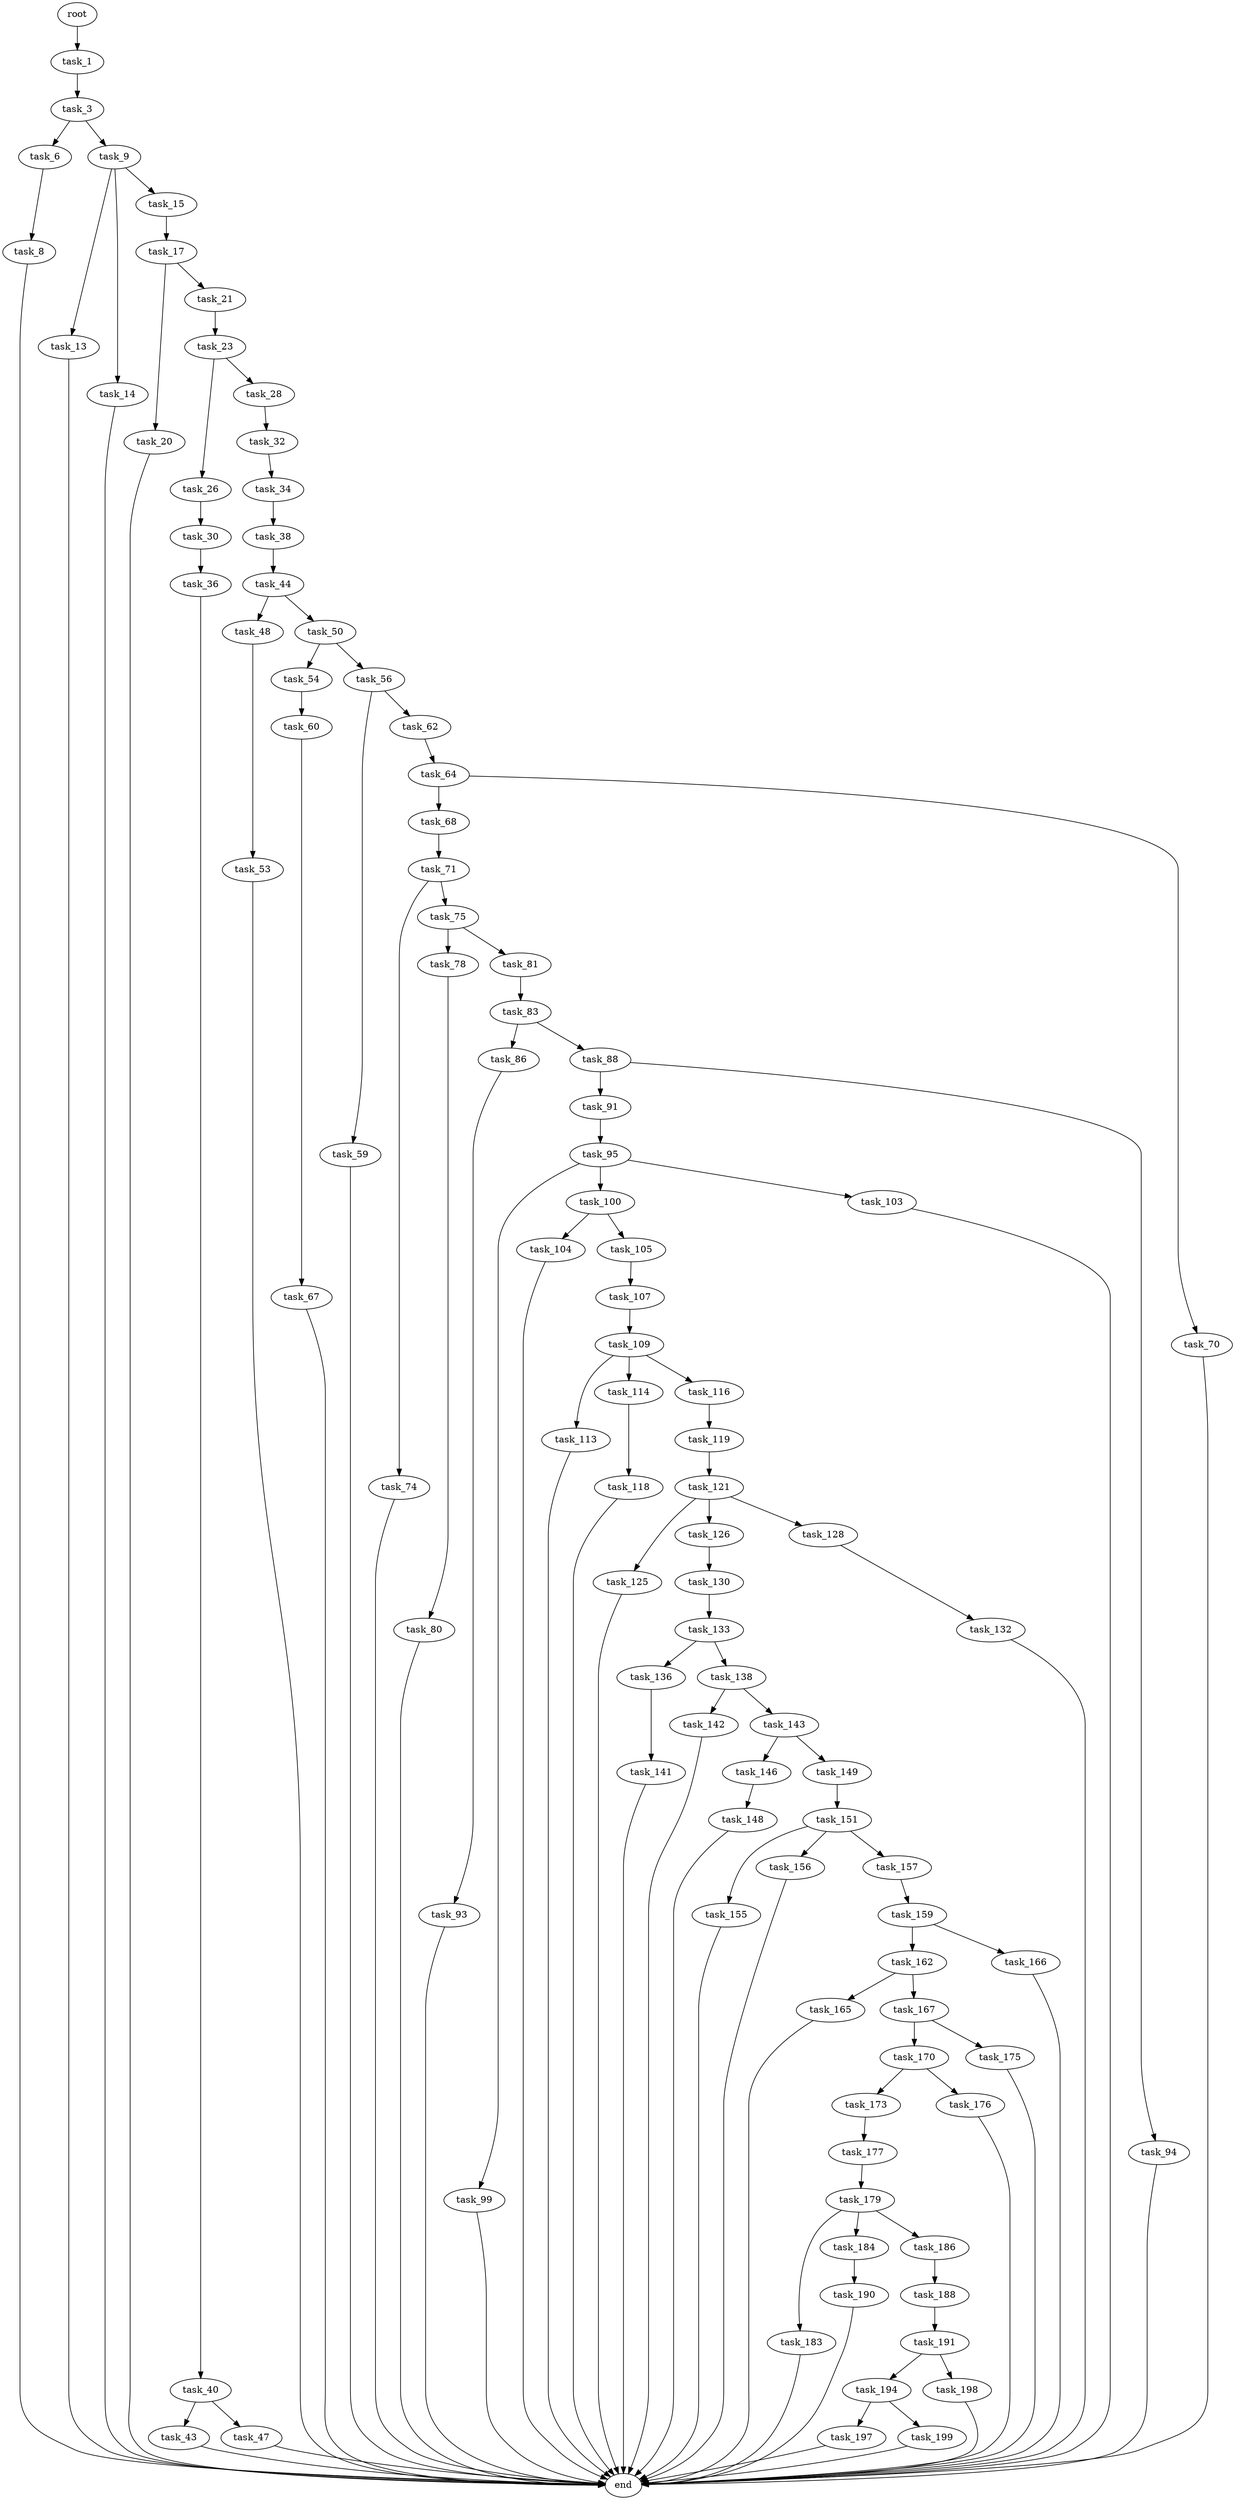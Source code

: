digraph G {
  root [size="0.000000"];
  task_1 [size="857499566297.000000"];
  task_3 [size="549755813888.000000"];
  task_6 [size="2841133947.000000"];
  task_8 [size="343594790257.000000"];
  task_9 [size="33823288563.000000"];
  task_13 [size="25914648379.000000"];
  task_14 [size="572027586839.000000"];
  task_15 [size="1430161885349.000000"];
  task_17 [size="368293445632.000000"];
  task_20 [size="28991029248.000000"];
  task_21 [size="8589934592.000000"];
  task_23 [size="159813447173.000000"];
  task_26 [size="246216361310.000000"];
  task_28 [size="13450084853.000000"];
  task_30 [size="413256766565.000000"];
  task_32 [size="438938156829.000000"];
  task_34 [size="782757789696.000000"];
  task_36 [size="33479558756.000000"];
  task_38 [size="1193290787.000000"];
  task_40 [size="368293445632.000000"];
  task_43 [size="782757789696.000000"];
  task_44 [size="19292919340.000000"];
  task_47 [size="543607181560.000000"];
  task_48 [size="549755813888.000000"];
  task_50 [size="549755813888.000000"];
  task_53 [size="134217728000.000000"];
  task_54 [size="28991029248.000000"];
  task_56 [size="437904840694.000000"];
  task_59 [size="15068012020.000000"];
  task_60 [size="782757789696.000000"];
  task_62 [size="231928233984.000000"];
  task_64 [size="26594965926.000000"];
  task_67 [size="134217728000.000000"];
  task_68 [size="368293445632.000000"];
  task_70 [size="153130277549.000000"];
  task_71 [size="87955170214.000000"];
  task_74 [size="10683916298.000000"];
  task_75 [size="130745830044.000000"];
  task_78 [size="439682833216.000000"];
  task_80 [size="58144401908.000000"];
  task_81 [size="317177689097.000000"];
  task_83 [size="2451823207.000000"];
  task_86 [size="8589934592.000000"];
  task_88 [size="216822847441.000000"];
  task_91 [size="134217728000.000000"];
  task_93 [size="60063190284.000000"];
  task_94 [size="659296371143.000000"];
  task_95 [size="232099431495.000000"];
  task_99 [size="1750322148.000000"];
  task_100 [size="549755813888.000000"];
  task_103 [size="782757789696.000000"];
  task_104 [size="318759637489.000000"];
  task_105 [size="17418167926.000000"];
  task_107 [size="8589934592.000000"];
  task_109 [size="28991029248.000000"];
  task_113 [size="231928233984.000000"];
  task_114 [size="3487808492.000000"];
  task_116 [size="400162881965.000000"];
  task_118 [size="304566659751.000000"];
  task_119 [size="2655948663.000000"];
  task_121 [size="28991029248.000000"];
  task_125 [size="23790287583.000000"];
  task_126 [size="695142190932.000000"];
  task_128 [size="558628899238.000000"];
  task_130 [size="2109838006.000000"];
  task_132 [size="1073741824000.000000"];
  task_133 [size="843122828177.000000"];
  task_136 [size="503213285645.000000"];
  task_138 [size="13762478152.000000"];
  task_141 [size="782757789696.000000"];
  task_142 [size="21017019591.000000"];
  task_143 [size="782757789696.000000"];
  task_146 [size="31471568819.000000"];
  task_148 [size="14031759993.000000"];
  task_149 [size="628497721.000000"];
  task_151 [size="12015813012.000000"];
  task_155 [size="368293445632.000000"];
  task_156 [size="39323135666.000000"];
  task_157 [size="305486682997.000000"];
  task_159 [size="16292783662.000000"];
  task_162 [size="368293445632.000000"];
  task_165 [size="14770910170.000000"];
  task_166 [size="8589934592.000000"];
  task_167 [size="368293445632.000000"];
  task_170 [size="68719476736.000000"];
  task_173 [size="8589934592.000000"];
  task_175 [size="4831794038.000000"];
  task_176 [size="1939734760.000000"];
  task_177 [size="170289689392.000000"];
  task_179 [size="134217728000.000000"];
  task_183 [size="17987105386.000000"];
  task_184 [size="134217728000.000000"];
  task_186 [size="134217728000.000000"];
  task_188 [size="23682455724.000000"];
  task_190 [size="19172552196.000000"];
  task_191 [size="1352337381.000000"];
  task_194 [size="12327351080.000000"];
  task_197 [size="6652850816.000000"];
  task_198 [size="231928233984.000000"];
  task_199 [size="3654025452.000000"];
  end [size="0.000000"];

  root -> task_1 [size="1.000000"];
  task_1 -> task_3 [size="536870912.000000"];
  task_3 -> task_6 [size="536870912.000000"];
  task_3 -> task_9 [size="536870912.000000"];
  task_6 -> task_8 [size="209715200.000000"];
  task_8 -> end [size="1.000000"];
  task_9 -> task_13 [size="33554432.000000"];
  task_9 -> task_14 [size="33554432.000000"];
  task_9 -> task_15 [size="33554432.000000"];
  task_13 -> end [size="1.000000"];
  task_14 -> end [size="1.000000"];
  task_15 -> task_17 [size="838860800.000000"];
  task_17 -> task_20 [size="411041792.000000"];
  task_17 -> task_21 [size="411041792.000000"];
  task_20 -> end [size="1.000000"];
  task_21 -> task_23 [size="33554432.000000"];
  task_23 -> task_26 [size="679477248.000000"];
  task_23 -> task_28 [size="679477248.000000"];
  task_26 -> task_30 [size="536870912.000000"];
  task_28 -> task_32 [size="536870912.000000"];
  task_30 -> task_36 [size="679477248.000000"];
  task_32 -> task_34 [size="411041792.000000"];
  task_34 -> task_38 [size="679477248.000000"];
  task_36 -> task_40 [size="838860800.000000"];
  task_38 -> task_44 [size="33554432.000000"];
  task_40 -> task_43 [size="411041792.000000"];
  task_40 -> task_47 [size="411041792.000000"];
  task_43 -> end [size="1.000000"];
  task_44 -> task_48 [size="301989888.000000"];
  task_44 -> task_50 [size="301989888.000000"];
  task_47 -> end [size="1.000000"];
  task_48 -> task_53 [size="536870912.000000"];
  task_50 -> task_54 [size="536870912.000000"];
  task_50 -> task_56 [size="536870912.000000"];
  task_53 -> end [size="1.000000"];
  task_54 -> task_60 [size="75497472.000000"];
  task_56 -> task_59 [size="411041792.000000"];
  task_56 -> task_62 [size="411041792.000000"];
  task_59 -> end [size="1.000000"];
  task_60 -> task_67 [size="679477248.000000"];
  task_62 -> task_64 [size="301989888.000000"];
  task_64 -> task_68 [size="536870912.000000"];
  task_64 -> task_70 [size="536870912.000000"];
  task_67 -> end [size="1.000000"];
  task_68 -> task_71 [size="411041792.000000"];
  task_70 -> end [size="1.000000"];
  task_71 -> task_74 [size="301989888.000000"];
  task_71 -> task_75 [size="301989888.000000"];
  task_74 -> end [size="1.000000"];
  task_75 -> task_78 [size="301989888.000000"];
  task_75 -> task_81 [size="301989888.000000"];
  task_78 -> task_80 [size="411041792.000000"];
  task_80 -> end [size="1.000000"];
  task_81 -> task_83 [size="209715200.000000"];
  task_83 -> task_86 [size="134217728.000000"];
  task_83 -> task_88 [size="134217728.000000"];
  task_86 -> task_93 [size="33554432.000000"];
  task_88 -> task_91 [size="838860800.000000"];
  task_88 -> task_94 [size="838860800.000000"];
  task_91 -> task_95 [size="209715200.000000"];
  task_93 -> end [size="1.000000"];
  task_94 -> end [size="1.000000"];
  task_95 -> task_99 [size="536870912.000000"];
  task_95 -> task_100 [size="536870912.000000"];
  task_95 -> task_103 [size="536870912.000000"];
  task_99 -> end [size="1.000000"];
  task_100 -> task_104 [size="536870912.000000"];
  task_100 -> task_105 [size="536870912.000000"];
  task_103 -> end [size="1.000000"];
  task_104 -> end [size="1.000000"];
  task_105 -> task_107 [size="536870912.000000"];
  task_107 -> task_109 [size="33554432.000000"];
  task_109 -> task_113 [size="75497472.000000"];
  task_109 -> task_114 [size="75497472.000000"];
  task_109 -> task_116 [size="75497472.000000"];
  task_113 -> end [size="1.000000"];
  task_114 -> task_118 [size="134217728.000000"];
  task_116 -> task_119 [size="536870912.000000"];
  task_118 -> end [size="1.000000"];
  task_119 -> task_121 [size="301989888.000000"];
  task_121 -> task_125 [size="75497472.000000"];
  task_121 -> task_126 [size="75497472.000000"];
  task_121 -> task_128 [size="75497472.000000"];
  task_125 -> end [size="1.000000"];
  task_126 -> task_130 [size="536870912.000000"];
  task_128 -> task_132 [size="536870912.000000"];
  task_130 -> task_133 [size="33554432.000000"];
  task_132 -> end [size="1.000000"];
  task_133 -> task_136 [size="679477248.000000"];
  task_133 -> task_138 [size="679477248.000000"];
  task_136 -> task_141 [size="536870912.000000"];
  task_138 -> task_142 [size="411041792.000000"];
  task_138 -> task_143 [size="411041792.000000"];
  task_141 -> end [size="1.000000"];
  task_142 -> end [size="1.000000"];
  task_143 -> task_146 [size="679477248.000000"];
  task_143 -> task_149 [size="679477248.000000"];
  task_146 -> task_148 [size="536870912.000000"];
  task_148 -> end [size="1.000000"];
  task_149 -> task_151 [size="33554432.000000"];
  task_151 -> task_155 [size="209715200.000000"];
  task_151 -> task_156 [size="209715200.000000"];
  task_151 -> task_157 [size="209715200.000000"];
  task_155 -> end [size="1.000000"];
  task_156 -> end [size="1.000000"];
  task_157 -> task_159 [size="209715200.000000"];
  task_159 -> task_162 [size="33554432.000000"];
  task_159 -> task_166 [size="33554432.000000"];
  task_162 -> task_165 [size="411041792.000000"];
  task_162 -> task_167 [size="411041792.000000"];
  task_165 -> end [size="1.000000"];
  task_166 -> end [size="1.000000"];
  task_167 -> task_170 [size="411041792.000000"];
  task_167 -> task_175 [size="411041792.000000"];
  task_170 -> task_173 [size="134217728.000000"];
  task_170 -> task_176 [size="134217728.000000"];
  task_173 -> task_177 [size="33554432.000000"];
  task_175 -> end [size="1.000000"];
  task_176 -> end [size="1.000000"];
  task_177 -> task_179 [size="209715200.000000"];
  task_179 -> task_183 [size="209715200.000000"];
  task_179 -> task_184 [size="209715200.000000"];
  task_179 -> task_186 [size="209715200.000000"];
  task_183 -> end [size="1.000000"];
  task_184 -> task_190 [size="209715200.000000"];
  task_186 -> task_188 [size="209715200.000000"];
  task_188 -> task_191 [size="33554432.000000"];
  task_190 -> end [size="1.000000"];
  task_191 -> task_194 [size="33554432.000000"];
  task_191 -> task_198 [size="33554432.000000"];
  task_194 -> task_197 [size="679477248.000000"];
  task_194 -> task_199 [size="679477248.000000"];
  task_197 -> end [size="1.000000"];
  task_198 -> end [size="1.000000"];
  task_199 -> end [size="1.000000"];
}
